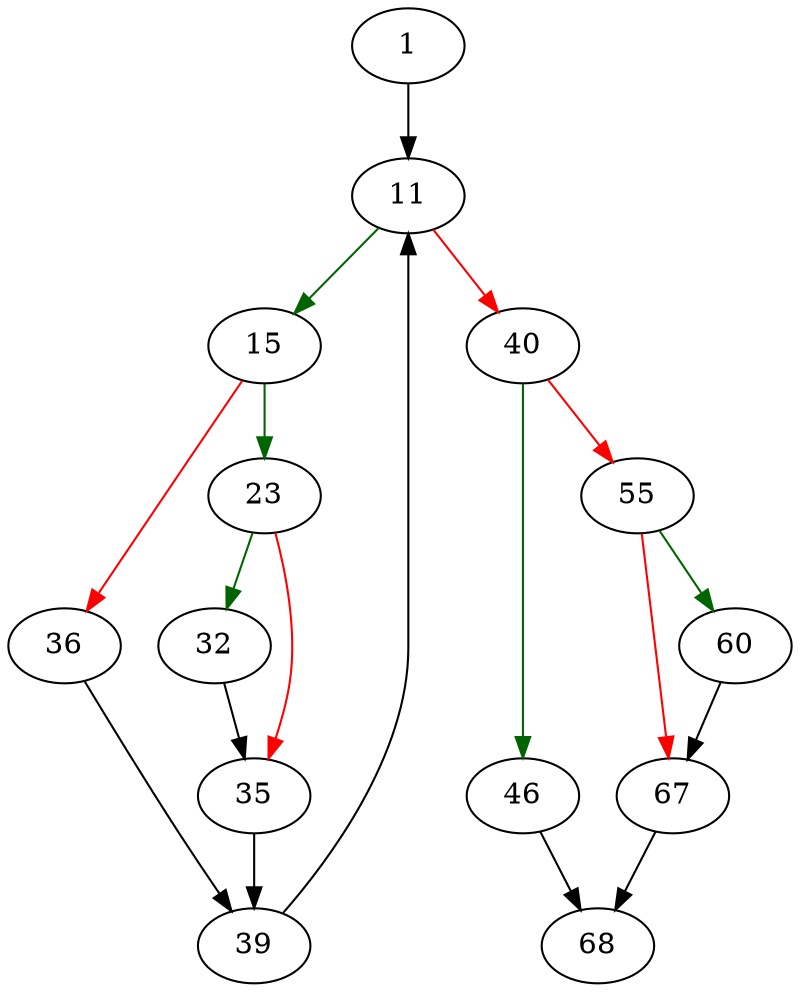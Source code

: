 strict digraph "clearAllSharedCacheTableLocks" {
	// Node definitions.
	1 [entry=true];
	11;
	15;
	40;
	23;
	36;
	32;
	35;
	39;
	46;
	55;
	68;
	60;
	67;

	// Edge definitions.
	1 -> 11;
	11 -> 15 [
		color=darkgreen
		cond=true
	];
	11 -> 40 [
		color=red
		cond=false
	];
	15 -> 23 [
		color=darkgreen
		cond=true
	];
	15 -> 36 [
		color=red
		cond=false
	];
	40 -> 46 [
		color=darkgreen
		cond=true
	];
	40 -> 55 [
		color=red
		cond=false
	];
	23 -> 32 [
		color=darkgreen
		cond=true
	];
	23 -> 35 [
		color=red
		cond=false
	];
	36 -> 39;
	32 -> 35;
	35 -> 39;
	39 -> 11;
	46 -> 68;
	55 -> 60 [
		color=darkgreen
		cond=true
	];
	55 -> 67 [
		color=red
		cond=false
	];
	60 -> 67;
	67 -> 68;
}